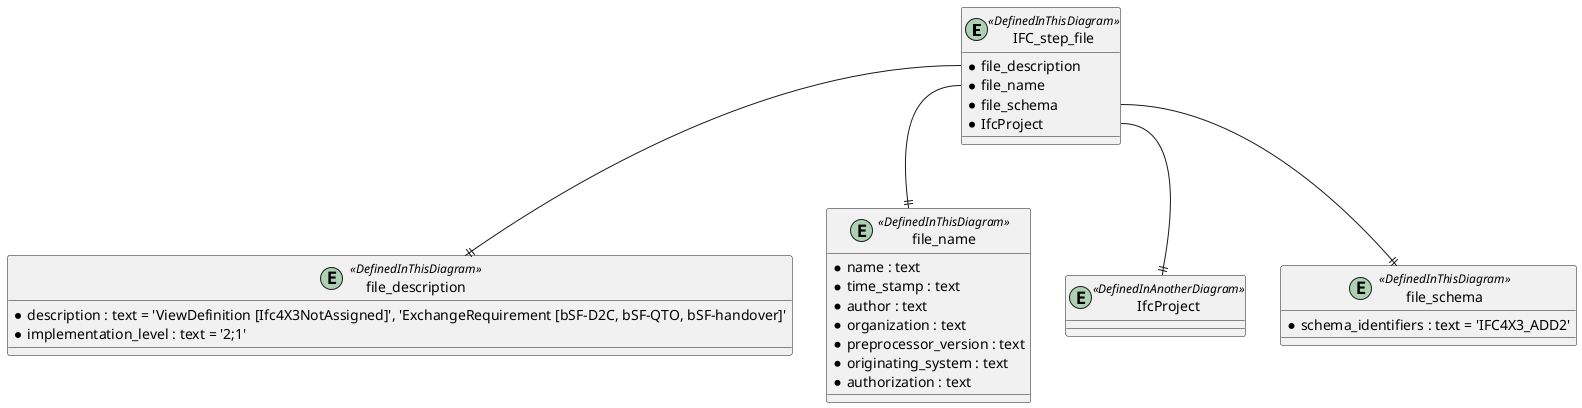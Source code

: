 @startuml 


entity IFC_step_file <<DefinedInThisDiagram>>
{
    *file_description
    *file_name
    *file_schema
    *IfcProject
}

entity file_description <<DefinedInThisDiagram>>
{
  *description : text = 'ViewDefinition [Ifc4X3NotAssigned]', 'ExchangeRequirement [bSF-D2C, bSF-QTO, bSF-handover]'
  *implementation_level : text = '2;1'
}

entity file_name <<DefinedInThisDiagram>>
{
  *name : text
  *time_stamp : text
  *author : text
  *organization : text 
  *preprocessor_version : text
  *originating_system : text
  *authorization : text
}

entity IfcProject <<DefinedInAnotherDiagram>>

entity file_schema <<DefinedInThisDiagram>>
{
  *schema_identifiers : text = 'IFC4X3_ADD2'
}


IFC_step_file::file_description--||file_description
IFC_step_file::file_name--||file_name
IFC_step_file::file_schema--||file_schema
IFC_step_file::IfcProject--||IfcProject

@enduml

